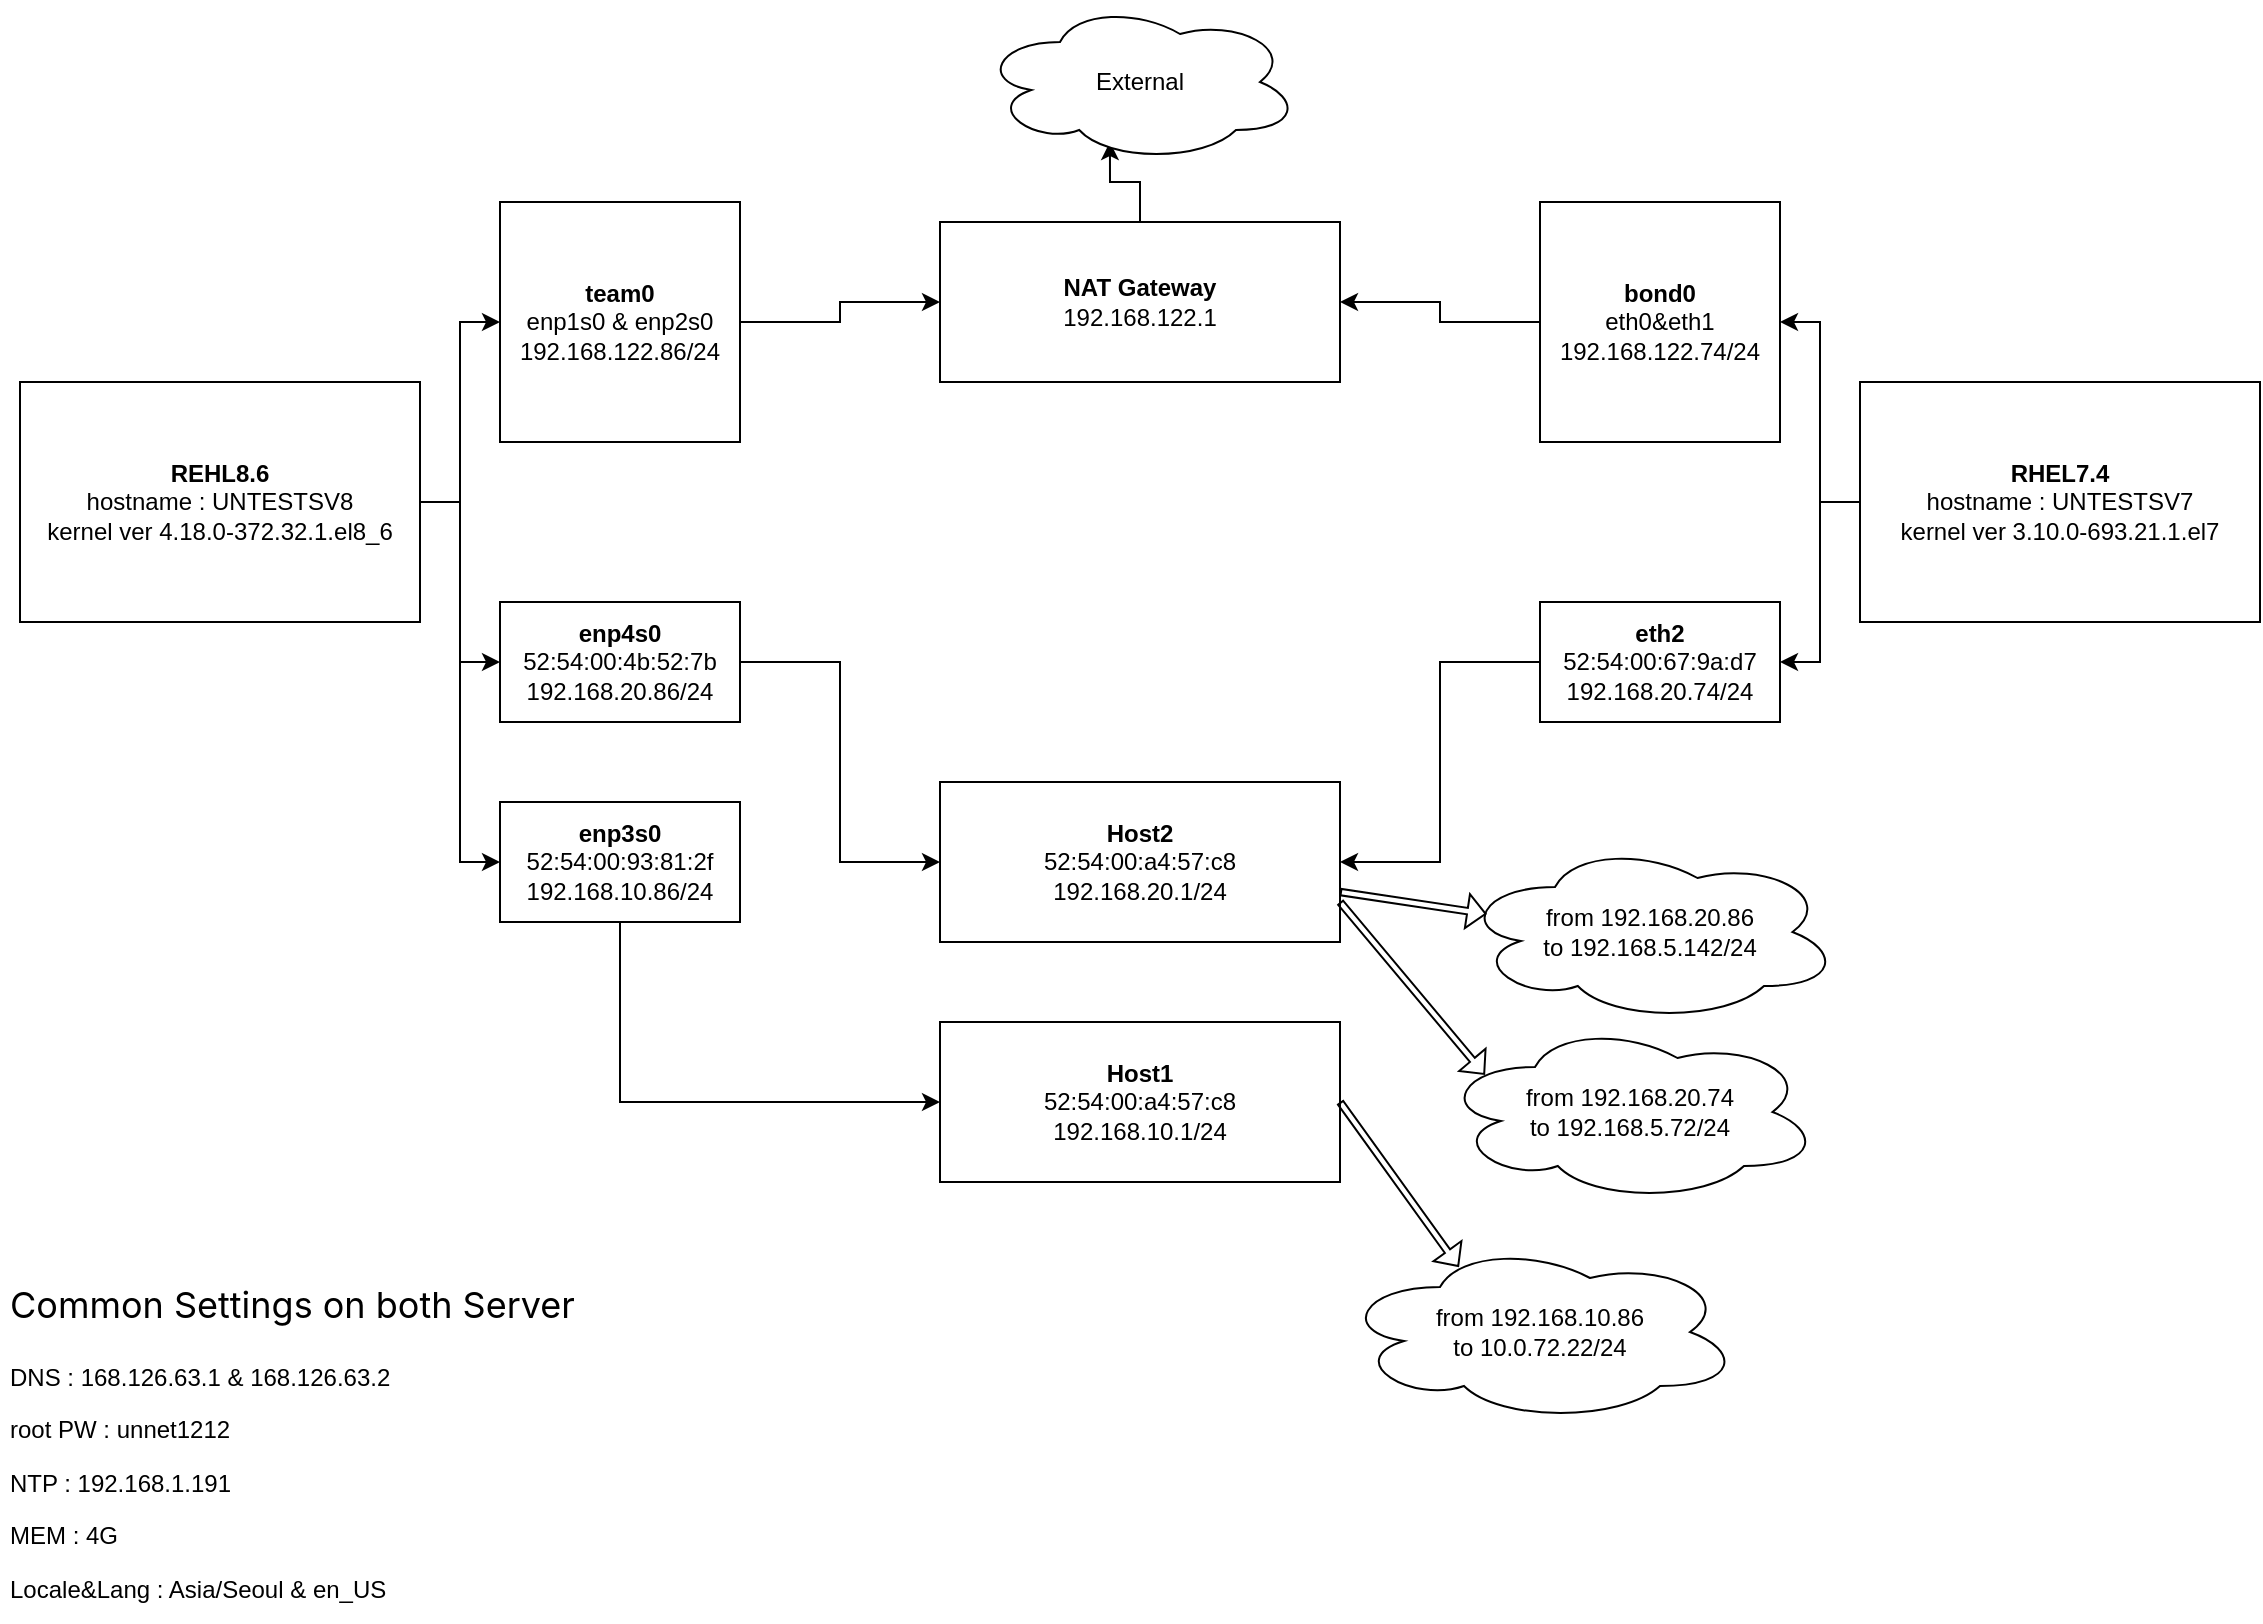 <mxfile version="20.4.2" type="github">
  <diagram id="3-aWnPjAAtXSHg9XjmKd" name="페이지-1">
    <mxGraphModel dx="1433" dy="922" grid="1" gridSize="10" guides="1" tooltips="1" connect="1" arrows="1" fold="1" page="1" pageScale="1" pageWidth="1169" pageHeight="827" math="0" shadow="0">
      <root>
        <mxCell id="0" />
        <mxCell id="1" parent="0" />
        <mxCell id="oyet4yBadCuPjKH_klJJ-17" style="edgeStyle=orthogonalEdgeStyle;rounded=0;orthogonalLoop=1;jettySize=auto;html=1;exitX=0.5;exitY=0;exitDx=0;exitDy=0;entryX=0.406;entryY=0.875;entryDx=0;entryDy=0;entryPerimeter=0;" edge="1" parent="1" source="oyet4yBadCuPjKH_klJJ-1" target="oyet4yBadCuPjKH_klJJ-2">
          <mxGeometry relative="1" as="geometry" />
        </mxCell>
        <mxCell id="oyet4yBadCuPjKH_klJJ-1" value="&lt;b&gt;NAT Gateway&lt;/b&gt;&lt;br&gt;192.168.122.1" style="rounded=0;whiteSpace=wrap;html=1;" vertex="1" parent="1">
          <mxGeometry x="480" y="120" width="200" height="80" as="geometry" />
        </mxCell>
        <mxCell id="oyet4yBadCuPjKH_klJJ-2" value="External" style="ellipse;shape=cloud;whiteSpace=wrap;html=1;" vertex="1" parent="1">
          <mxGeometry x="500" y="10" width="160" height="80" as="geometry" />
        </mxCell>
        <mxCell id="oyet4yBadCuPjKH_klJJ-24" style="edgeStyle=orthogonalEdgeStyle;rounded=0;orthogonalLoop=1;jettySize=auto;html=1;entryX=0;entryY=0.5;entryDx=0;entryDy=0;" edge="1" parent="1" source="oyet4yBadCuPjKH_klJJ-3" target="oyet4yBadCuPjKH_klJJ-18">
          <mxGeometry relative="1" as="geometry" />
        </mxCell>
        <mxCell id="oyet4yBadCuPjKH_klJJ-25" style="edgeStyle=orthogonalEdgeStyle;rounded=0;orthogonalLoop=1;jettySize=auto;html=1;entryX=0;entryY=0.5;entryDx=0;entryDy=0;" edge="1" parent="1" source="oyet4yBadCuPjKH_klJJ-3" target="oyet4yBadCuPjKH_klJJ-19">
          <mxGeometry relative="1" as="geometry" />
        </mxCell>
        <mxCell id="oyet4yBadCuPjKH_klJJ-26" style="edgeStyle=orthogonalEdgeStyle;rounded=0;orthogonalLoop=1;jettySize=auto;html=1;entryX=0;entryY=0.5;entryDx=0;entryDy=0;" edge="1" parent="1" source="oyet4yBadCuPjKH_klJJ-3" target="oyet4yBadCuPjKH_klJJ-20">
          <mxGeometry relative="1" as="geometry" />
        </mxCell>
        <mxCell id="oyet4yBadCuPjKH_klJJ-3" value="&lt;b&gt;REHL8.6&lt;/b&gt;&lt;br&gt;hostname : UNTESTSV8&lt;br&gt;kernel ver&amp;nbsp;4.18.0-372.32.1.el8_6" style="rounded=0;whiteSpace=wrap;html=1;" vertex="1" parent="1">
          <mxGeometry x="20" y="200" width="200" height="120" as="geometry" />
        </mxCell>
        <mxCell id="oyet4yBadCuPjKH_klJJ-32" style="edgeStyle=orthogonalEdgeStyle;rounded=0;orthogonalLoop=1;jettySize=auto;html=1;entryX=1;entryY=0.5;entryDx=0;entryDy=0;" edge="1" parent="1" source="oyet4yBadCuPjKH_klJJ-4" target="oyet4yBadCuPjKH_klJJ-21">
          <mxGeometry relative="1" as="geometry" />
        </mxCell>
        <mxCell id="oyet4yBadCuPjKH_klJJ-33" style="edgeStyle=orthogonalEdgeStyle;rounded=0;orthogonalLoop=1;jettySize=auto;html=1;" edge="1" parent="1" source="oyet4yBadCuPjKH_klJJ-4" target="oyet4yBadCuPjKH_klJJ-22">
          <mxGeometry relative="1" as="geometry" />
        </mxCell>
        <mxCell id="oyet4yBadCuPjKH_klJJ-4" value="&lt;b&gt;RHEL7.4&lt;/b&gt;&lt;br&gt;hostname : UNTESTSV7&lt;br&gt;kernel ver&amp;nbsp;3.10.0-693.21.1.el7" style="rounded=0;whiteSpace=wrap;html=1;" vertex="1" parent="1">
          <mxGeometry x="940" y="200" width="200" height="120" as="geometry" />
        </mxCell>
        <mxCell id="oyet4yBadCuPjKH_klJJ-6" value="&lt;b&gt;Host2&lt;/b&gt;&lt;br&gt;52:54:00:a4:57:c8&lt;br&gt;192.168.20.1/24" style="rounded=0;whiteSpace=wrap;html=1;" vertex="1" parent="1">
          <mxGeometry x="480" y="400" width="200" height="80" as="geometry" />
        </mxCell>
        <mxCell id="oyet4yBadCuPjKH_klJJ-7" value="&lt;b&gt;Host1&lt;/b&gt;&lt;br&gt;52:54:00:a4:57:c8&lt;br&gt;192.168.10.1/24" style="rounded=0;whiteSpace=wrap;html=1;" vertex="1" parent="1">
          <mxGeometry x="480" y="520" width="200" height="80" as="geometry" />
        </mxCell>
        <mxCell id="oyet4yBadCuPjKH_klJJ-30" style="edgeStyle=orthogonalEdgeStyle;rounded=0;orthogonalLoop=1;jettySize=auto;html=1;" edge="1" parent="1" source="oyet4yBadCuPjKH_klJJ-18" target="oyet4yBadCuPjKH_klJJ-1">
          <mxGeometry relative="1" as="geometry" />
        </mxCell>
        <mxCell id="oyet4yBadCuPjKH_klJJ-18" value="&lt;b&gt;team0&lt;br&gt;&lt;/b&gt;enp1s0 &amp;amp; enp2s0&lt;br&gt;192.168.122.86/24&lt;br&gt;" style="rounded=0;whiteSpace=wrap;html=1;" vertex="1" parent="1">
          <mxGeometry x="260" y="110" width="120" height="120" as="geometry" />
        </mxCell>
        <mxCell id="oyet4yBadCuPjKH_klJJ-27" style="edgeStyle=orthogonalEdgeStyle;rounded=0;orthogonalLoop=1;jettySize=auto;html=1;entryX=0;entryY=0.5;entryDx=0;entryDy=0;" edge="1" parent="1" source="oyet4yBadCuPjKH_klJJ-19" target="oyet4yBadCuPjKH_klJJ-6">
          <mxGeometry relative="1" as="geometry" />
        </mxCell>
        <mxCell id="oyet4yBadCuPjKH_klJJ-19" value="&lt;b&gt;enp4s0&lt;/b&gt;&lt;br&gt;52:54:00:4b:52:7b&lt;br&gt;192.168.20.86/24" style="rounded=0;whiteSpace=wrap;html=1;" vertex="1" parent="1">
          <mxGeometry x="260" y="310" width="120" height="60" as="geometry" />
        </mxCell>
        <mxCell id="oyet4yBadCuPjKH_klJJ-29" style="edgeStyle=orthogonalEdgeStyle;rounded=0;orthogonalLoop=1;jettySize=auto;html=1;exitX=0.5;exitY=1;exitDx=0;exitDy=0;entryX=0;entryY=0.5;entryDx=0;entryDy=0;" edge="1" parent="1" source="oyet4yBadCuPjKH_klJJ-20" target="oyet4yBadCuPjKH_klJJ-7">
          <mxGeometry relative="1" as="geometry" />
        </mxCell>
        <mxCell id="oyet4yBadCuPjKH_klJJ-20" value="&lt;b&gt;enp3s0&lt;/b&gt;&lt;br&gt;52:54:00:93:81:2f&lt;br&gt;192.168.10.86/24" style="rounded=0;whiteSpace=wrap;html=1;" vertex="1" parent="1">
          <mxGeometry x="260" y="410" width="120" height="60" as="geometry" />
        </mxCell>
        <mxCell id="oyet4yBadCuPjKH_klJJ-31" style="edgeStyle=orthogonalEdgeStyle;rounded=0;orthogonalLoop=1;jettySize=auto;html=1;entryX=1;entryY=0.5;entryDx=0;entryDy=0;" edge="1" parent="1" source="oyet4yBadCuPjKH_klJJ-21" target="oyet4yBadCuPjKH_klJJ-1">
          <mxGeometry relative="1" as="geometry" />
        </mxCell>
        <mxCell id="oyet4yBadCuPjKH_klJJ-21" value="&lt;b&gt;bond0&lt;/b&gt;&lt;br&gt;eth0&amp;amp;eth1&lt;br&gt;192.168.122.74/24&lt;br&gt;" style="rounded=0;whiteSpace=wrap;html=1;" vertex="1" parent="1">
          <mxGeometry x="780" y="110" width="120" height="120" as="geometry" />
        </mxCell>
        <mxCell id="oyet4yBadCuPjKH_klJJ-36" style="edgeStyle=orthogonalEdgeStyle;rounded=0;orthogonalLoop=1;jettySize=auto;html=1;entryX=1;entryY=0.5;entryDx=0;entryDy=0;" edge="1" parent="1" source="oyet4yBadCuPjKH_klJJ-22" target="oyet4yBadCuPjKH_klJJ-6">
          <mxGeometry relative="1" as="geometry" />
        </mxCell>
        <mxCell id="oyet4yBadCuPjKH_klJJ-22" value="&lt;b&gt;eth2&lt;/b&gt;&lt;br&gt;52:54:00:67:9a:d7&lt;br&gt;192.168.20.74/24" style="rounded=0;whiteSpace=wrap;html=1;" vertex="1" parent="1">
          <mxGeometry x="780" y="310" width="120" height="60" as="geometry" />
        </mxCell>
        <mxCell id="oyet4yBadCuPjKH_klJJ-34" value="from 192.168.20.86&lt;br&gt;to 192.168.5.142/24" style="ellipse;shape=cloud;whiteSpace=wrap;html=1;" vertex="1" parent="1">
          <mxGeometry x="740" y="430" width="190" height="90" as="geometry" />
        </mxCell>
        <mxCell id="oyet4yBadCuPjKH_klJJ-35" value="from 192.168.20.74&lt;br&gt;to 192.168.5.72/24" style="ellipse;shape=cloud;whiteSpace=wrap;html=1;" vertex="1" parent="1">
          <mxGeometry x="730" y="520" width="190" height="90" as="geometry" />
        </mxCell>
        <mxCell id="oyet4yBadCuPjKH_klJJ-38" value="" style="shape=flexArrow;endArrow=classic;html=1;rounded=0;entryX=0.07;entryY=0.4;entryDx=0;entryDy=0;entryPerimeter=0;endWidth=13;endSize=2.732;width=3.2;" edge="1" parent="1" source="oyet4yBadCuPjKH_klJJ-6" target="oyet4yBadCuPjKH_klJJ-34">
          <mxGeometry width="50" height="50" relative="1" as="geometry">
            <mxPoint x="750" y="515" as="sourcePoint" />
            <mxPoint x="800" y="465" as="targetPoint" />
          </mxGeometry>
        </mxCell>
        <mxCell id="oyet4yBadCuPjKH_klJJ-39" value="" style="shape=flexArrow;endArrow=classic;html=1;rounded=0;entryX=0.118;entryY=0.293;entryDx=0;entryDy=0;entryPerimeter=0;endWidth=13;endSize=2.732;width=3.2;exitX=1;exitY=0.75;exitDx=0;exitDy=0;" edge="1" parent="1" source="oyet4yBadCuPjKH_klJJ-6" target="oyet4yBadCuPjKH_klJJ-35">
          <mxGeometry width="50" height="50" relative="1" as="geometry">
            <mxPoint x="680" y="477.807" as="sourcePoint" />
            <mxPoint x="818.4" y="502.19" as="targetPoint" />
          </mxGeometry>
        </mxCell>
        <mxCell id="oyet4yBadCuPjKH_klJJ-40" value="from 192.168.10.86&lt;br&gt;to 10.0.72.22/24" style="ellipse;shape=cloud;whiteSpace=wrap;html=1;" vertex="1" parent="1">
          <mxGeometry x="680" y="630" width="200" height="90" as="geometry" />
        </mxCell>
        <mxCell id="oyet4yBadCuPjKH_klJJ-41" value="" style="shape=flexArrow;endArrow=classic;html=1;rounded=0;endWidth=13;endSize=2.732;width=3.2;exitX=1;exitY=0.5;exitDx=0;exitDy=0;entryX=0.297;entryY=0.138;entryDx=0;entryDy=0;entryPerimeter=0;" edge="1" parent="1" source="oyet4yBadCuPjKH_klJJ-7" target="oyet4yBadCuPjKH_klJJ-40">
          <mxGeometry width="50" height="50" relative="1" as="geometry">
            <mxPoint x="680.0" y="570" as="sourcePoint" />
            <mxPoint x="814.16" y="693.44" as="targetPoint" />
          </mxGeometry>
        </mxCell>
        <mxCell id="oyet4yBadCuPjKH_klJJ-42" value="&lt;h1&gt;&lt;span style=&quot;font-family: -apple-system, BlinkMacSystemFont, &amp;quot;Apple SD Gothic Neo&amp;quot;, helvetica, noto, notojp, notokr, &amp;quot;Microsoft YaHei&amp;quot;, &amp;quot;Malgun Gothic&amp;quot;, &amp;quot;맑은 고딕&amp;quot;, Dotum, 돋움, sans-serif; font-size: 18px; font-weight: 400; background-color: rgb(255, 255, 255);&quot;&gt;Common Settings on both Server&lt;/span&gt;&lt;br&gt;&lt;/h1&gt;&lt;p&gt;DNS : 168.126.63.1 &amp;amp; 168.126.63.2&lt;/p&gt;&lt;p&gt;root PW : unnet1212&lt;/p&gt;&lt;p&gt;NTP : 192.168.1.191&lt;/p&gt;&lt;p&gt;MEM : 4G&lt;/p&gt;&lt;p&gt;Locale&amp;amp;Lang : Asia/Seoul &amp;amp; en_US&lt;/p&gt;" style="text;html=1;strokeColor=none;fillColor=none;spacing=5;spacingTop=-20;whiteSpace=wrap;overflow=hidden;rounded=0;" vertex="1" parent="1">
          <mxGeometry x="10" y="640" width="310" height="180" as="geometry" />
        </mxCell>
        <mxCell id="oyet4yBadCuPjKH_klJJ-43" value="" style="shape=image;html=1;verticalAlign=top;verticalLabelPosition=bottom;labelBackgroundColor=#ffffff;imageAspect=0;aspect=fixed;image=https://cdn1.iconfinder.com/data/icons/Futurosoft%20Icons%200.5.2/128x128/apps/redhat.png" vertex="1" parent="1">
          <mxGeometry x="30" y="180" width="60" height="60" as="geometry" />
        </mxCell>
        <mxCell id="oyet4yBadCuPjKH_klJJ-44" value="" style="shape=image;html=1;verticalAlign=top;verticalLabelPosition=bottom;labelBackgroundColor=#ffffff;imageAspect=0;aspect=fixed;image=https://cdn1.iconfinder.com/data/icons/Futurosoft%20Icons%200.5.2/128x128/apps/redhat.png" vertex="1" parent="1">
          <mxGeometry x="960" y="180" width="60" height="60" as="geometry" />
        </mxCell>
      </root>
    </mxGraphModel>
  </diagram>
</mxfile>
